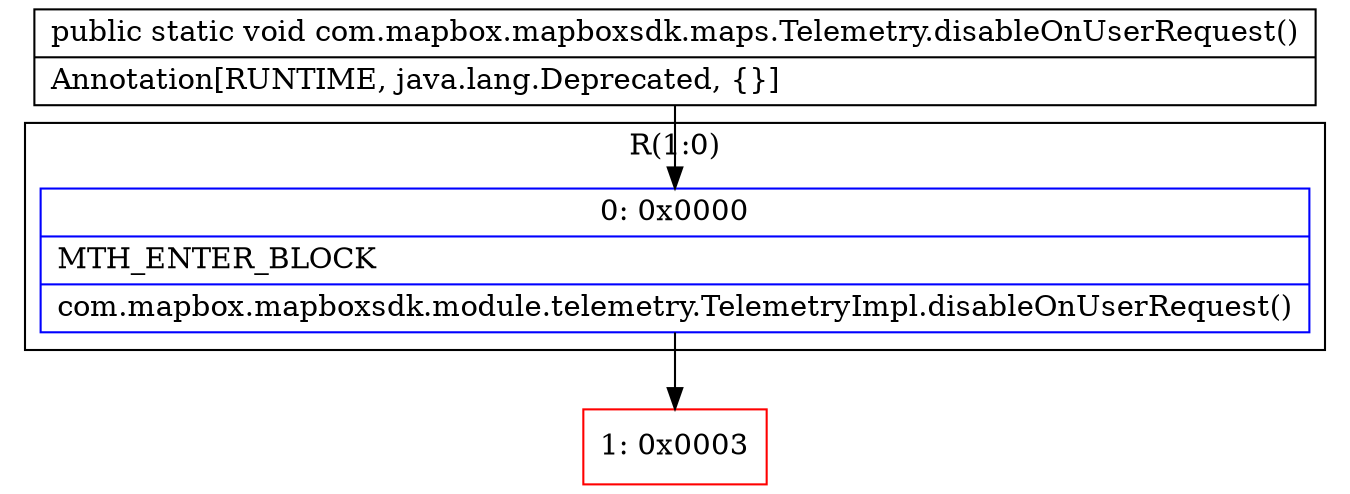 digraph "CFG forcom.mapbox.mapboxsdk.maps.Telemetry.disableOnUserRequest()V" {
subgraph cluster_Region_1073679092 {
label = "R(1:0)";
node [shape=record,color=blue];
Node_0 [shape=record,label="{0\:\ 0x0000|MTH_ENTER_BLOCK\l|com.mapbox.mapboxsdk.module.telemetry.TelemetryImpl.disableOnUserRequest()\l}"];
}
Node_1 [shape=record,color=red,label="{1\:\ 0x0003}"];
MethodNode[shape=record,label="{public static void com.mapbox.mapboxsdk.maps.Telemetry.disableOnUserRequest()  | Annotation[RUNTIME, java.lang.Deprecated, \{\}]\l}"];
MethodNode -> Node_0;
Node_0 -> Node_1;
}

